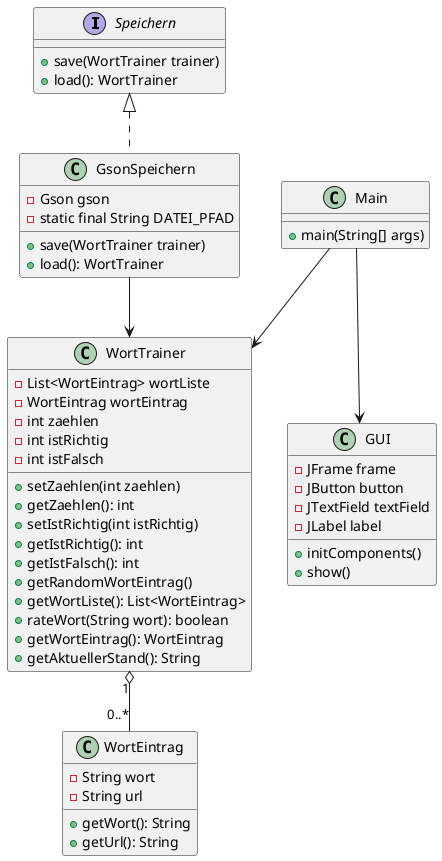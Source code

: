 @startuml

interface Speichern {
    +save(WortTrainer trainer)
    +load(): WortTrainer
}

class GsonSpeichern {
    -Gson gson
    -static final String DATEI_PFAD
    +save(WortTrainer trainer)
    +load(): WortTrainer
}

class WortEintrag {
    -String wort
    -String url
    +getWort(): String
    +getUrl(): String
}

class WortTrainer {
    -List<WortEintrag> wortListe
    -WortEintrag wortEintrag
    -int zaehlen
    -int istRichtig
    -int istFalsch
    +setZaehlen(int zaehlen)
    +getZaehlen(): int
    +setIstRichtig(int istRichtig)
    +getIstRichtig(): int
    +getIstFalsch(): int
    +getRandomWortEintrag()
    +getWortListe(): List<WortEintrag>
    +rateWort(String wort): boolean
    +getWortEintrag(): WortEintrag
    +getAktuellerStand(): String
}

class GUI {
    -JFrame frame
    -JButton button
    -JTextField textField
    -JLabel label
    +initComponents()
    +show()
}

class Main {
    +main(String[] args)
}

Speichern <|.. GsonSpeichern
WortTrainer "1" o-- "0..*" WortEintrag
Main --> WortTrainer
Main --> GUI
GsonSpeichern --> WortTrainer

@enduml